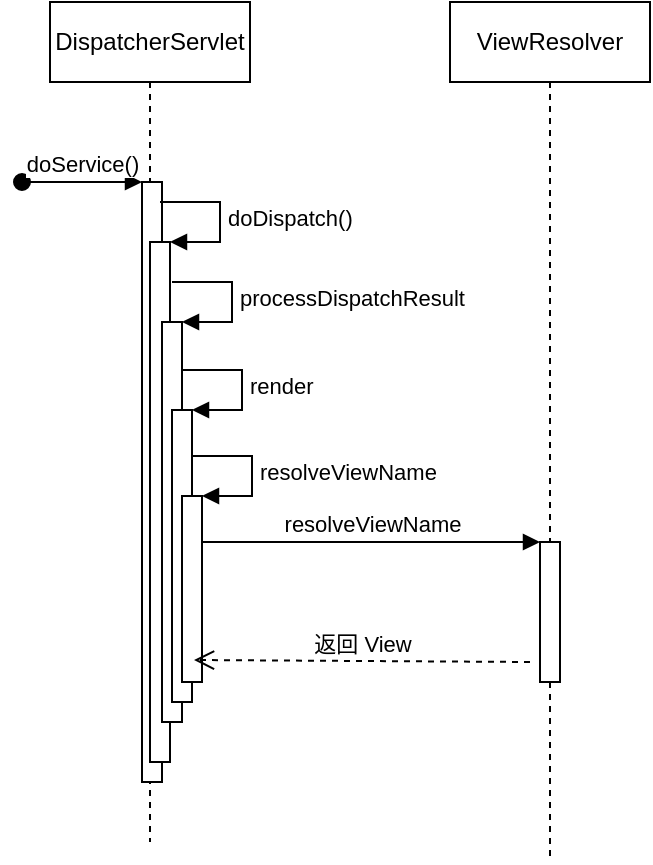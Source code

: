 <mxfile version="19.0.3" type="device"><diagram id="17VY1fPYVyxnCYMRxBFC" name="第 1 页"><mxGraphModel dx="942" dy="685" grid="1" gridSize="10" guides="1" tooltips="1" connect="1" arrows="1" fold="1" page="1" pageScale="1" pageWidth="827" pageHeight="1169" math="0" shadow="0"><root><mxCell id="0"/><mxCell id="1" parent="0"/><mxCell id="dYapQD2JAVDCw3hvf60F-1" value="DispatcherServlet" style="shape=umlLifeline;perimeter=lifelinePerimeter;whiteSpace=wrap;html=1;container=1;collapsible=0;recursiveResize=0;outlineConnect=0;" vertex="1" parent="1"><mxGeometry x="70" y="40" width="100" height="420" as="geometry"/></mxCell><mxCell id="dYapQD2JAVDCw3hvf60F-2" value="" style="html=1;points=[];perimeter=orthogonalPerimeter;" vertex="1" parent="dYapQD2JAVDCw3hvf60F-1"><mxGeometry x="46" y="90" width="10" height="300" as="geometry"/></mxCell><mxCell id="dYapQD2JAVDCw3hvf60F-3" value="doService()" style="html=1;verticalAlign=bottom;startArrow=oval;endArrow=block;startSize=8;rounded=0;" edge="1" target="dYapQD2JAVDCw3hvf60F-2" parent="dYapQD2JAVDCw3hvf60F-1"><mxGeometry relative="1" as="geometry"><mxPoint x="-14" y="90" as="sourcePoint"/></mxGeometry></mxCell><mxCell id="dYapQD2JAVDCw3hvf60F-7" value="" style="html=1;points=[];perimeter=orthogonalPerimeter;" vertex="1" parent="dYapQD2JAVDCw3hvf60F-1"><mxGeometry x="50" y="120" width="10" height="260" as="geometry"/></mxCell><mxCell id="dYapQD2JAVDCw3hvf60F-8" value="doDispatch()" style="edgeStyle=orthogonalEdgeStyle;html=1;align=left;spacingLeft=2;endArrow=block;rounded=0;entryX=1;entryY=0;" edge="1" target="dYapQD2JAVDCw3hvf60F-7" parent="dYapQD2JAVDCw3hvf60F-1"><mxGeometry relative="1" as="geometry"><mxPoint x="55" y="100" as="sourcePoint"/><Array as="points"><mxPoint x="85" y="100"/></Array></mxGeometry></mxCell><mxCell id="dYapQD2JAVDCw3hvf60F-9" value="" style="html=1;points=[];perimeter=orthogonalPerimeter;" vertex="1" parent="dYapQD2JAVDCw3hvf60F-1"><mxGeometry x="56" y="160" width="10" height="200" as="geometry"/></mxCell><mxCell id="dYapQD2JAVDCw3hvf60F-10" value="processDispatchResult" style="edgeStyle=orthogonalEdgeStyle;html=1;align=left;spacingLeft=2;endArrow=block;rounded=0;entryX=1;entryY=0;" edge="1" target="dYapQD2JAVDCw3hvf60F-9" parent="dYapQD2JAVDCw3hvf60F-1"><mxGeometry relative="1" as="geometry"><mxPoint x="61" y="140" as="sourcePoint"/><Array as="points"><mxPoint x="91" y="140"/></Array></mxGeometry></mxCell><mxCell id="dYapQD2JAVDCw3hvf60F-11" value="" style="html=1;points=[];perimeter=orthogonalPerimeter;" vertex="1" parent="dYapQD2JAVDCw3hvf60F-1"><mxGeometry x="61" y="204" width="10" height="146" as="geometry"/></mxCell><mxCell id="dYapQD2JAVDCw3hvf60F-12" value="render" style="edgeStyle=orthogonalEdgeStyle;html=1;align=left;spacingLeft=2;endArrow=block;rounded=0;entryX=1;entryY=0;" edge="1" target="dYapQD2JAVDCw3hvf60F-11" parent="dYapQD2JAVDCw3hvf60F-1"><mxGeometry relative="1" as="geometry"><mxPoint x="66" y="184" as="sourcePoint"/><Array as="points"><mxPoint x="96" y="184"/></Array></mxGeometry></mxCell><mxCell id="dYapQD2JAVDCw3hvf60F-13" value="" style="html=1;points=[];perimeter=orthogonalPerimeter;" vertex="1" parent="dYapQD2JAVDCw3hvf60F-1"><mxGeometry x="66" y="247" width="10" height="93" as="geometry"/></mxCell><mxCell id="dYapQD2JAVDCw3hvf60F-14" value="resolveViewName" style="edgeStyle=orthogonalEdgeStyle;html=1;align=left;spacingLeft=2;endArrow=block;rounded=0;entryX=1;entryY=0;" edge="1" target="dYapQD2JAVDCw3hvf60F-13" parent="dYapQD2JAVDCw3hvf60F-1"><mxGeometry relative="1" as="geometry"><mxPoint x="71" y="227" as="sourcePoint"/><Array as="points"><mxPoint x="101" y="227"/></Array></mxGeometry></mxCell><mxCell id="dYapQD2JAVDCw3hvf60F-4" value="ViewResolver" style="shape=umlLifeline;perimeter=lifelinePerimeter;whiteSpace=wrap;html=1;container=1;collapsible=0;recursiveResize=0;outlineConnect=0;" vertex="1" parent="1"><mxGeometry x="270" y="40" width="100" height="430" as="geometry"/></mxCell><mxCell id="dYapQD2JAVDCw3hvf60F-17" value="" style="html=1;points=[];perimeter=orthogonalPerimeter;" vertex="1" parent="dYapQD2JAVDCw3hvf60F-4"><mxGeometry x="45" y="270" width="10" height="70" as="geometry"/></mxCell><mxCell id="dYapQD2JAVDCw3hvf60F-18" value="resolveViewName" style="html=1;verticalAlign=bottom;endArrow=block;entryX=0;entryY=0;rounded=0;" edge="1" target="dYapQD2JAVDCw3hvf60F-17" parent="1" source="dYapQD2JAVDCw3hvf60F-13"><mxGeometry relative="1" as="geometry"><mxPoint x="279" y="310" as="sourcePoint"/></mxGeometry></mxCell><mxCell id="dYapQD2JAVDCw3hvf60F-19" value="返回&amp;nbsp;View" style="html=1;verticalAlign=bottom;endArrow=open;dashed=1;endSize=8;rounded=0;" edge="1" parent="1"><mxGeometry relative="1" as="geometry"><mxPoint x="142" y="369" as="targetPoint"/><mxPoint x="310" y="370" as="sourcePoint"/></mxGeometry></mxCell></root></mxGraphModel></diagram></mxfile>